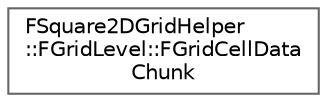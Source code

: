 digraph "Graphical Class Hierarchy"
{
 // INTERACTIVE_SVG=YES
 // LATEX_PDF_SIZE
  bgcolor="transparent";
  edge [fontname=Helvetica,fontsize=10,labelfontname=Helvetica,labelfontsize=10];
  node [fontname=Helvetica,fontsize=10,shape=box,height=0.2,width=0.4];
  rankdir="LR";
  Node0 [id="Node000000",label="FSquare2DGridHelper\l::FGridLevel::FGridCellData\lChunk",height=0.2,width=0.4,color="grey40", fillcolor="white", style="filled",URL="$db/dde/structFSquare2DGridHelper_1_1FGridLevel_1_1FGridCellDataChunk.html",tooltip=" "];
}
